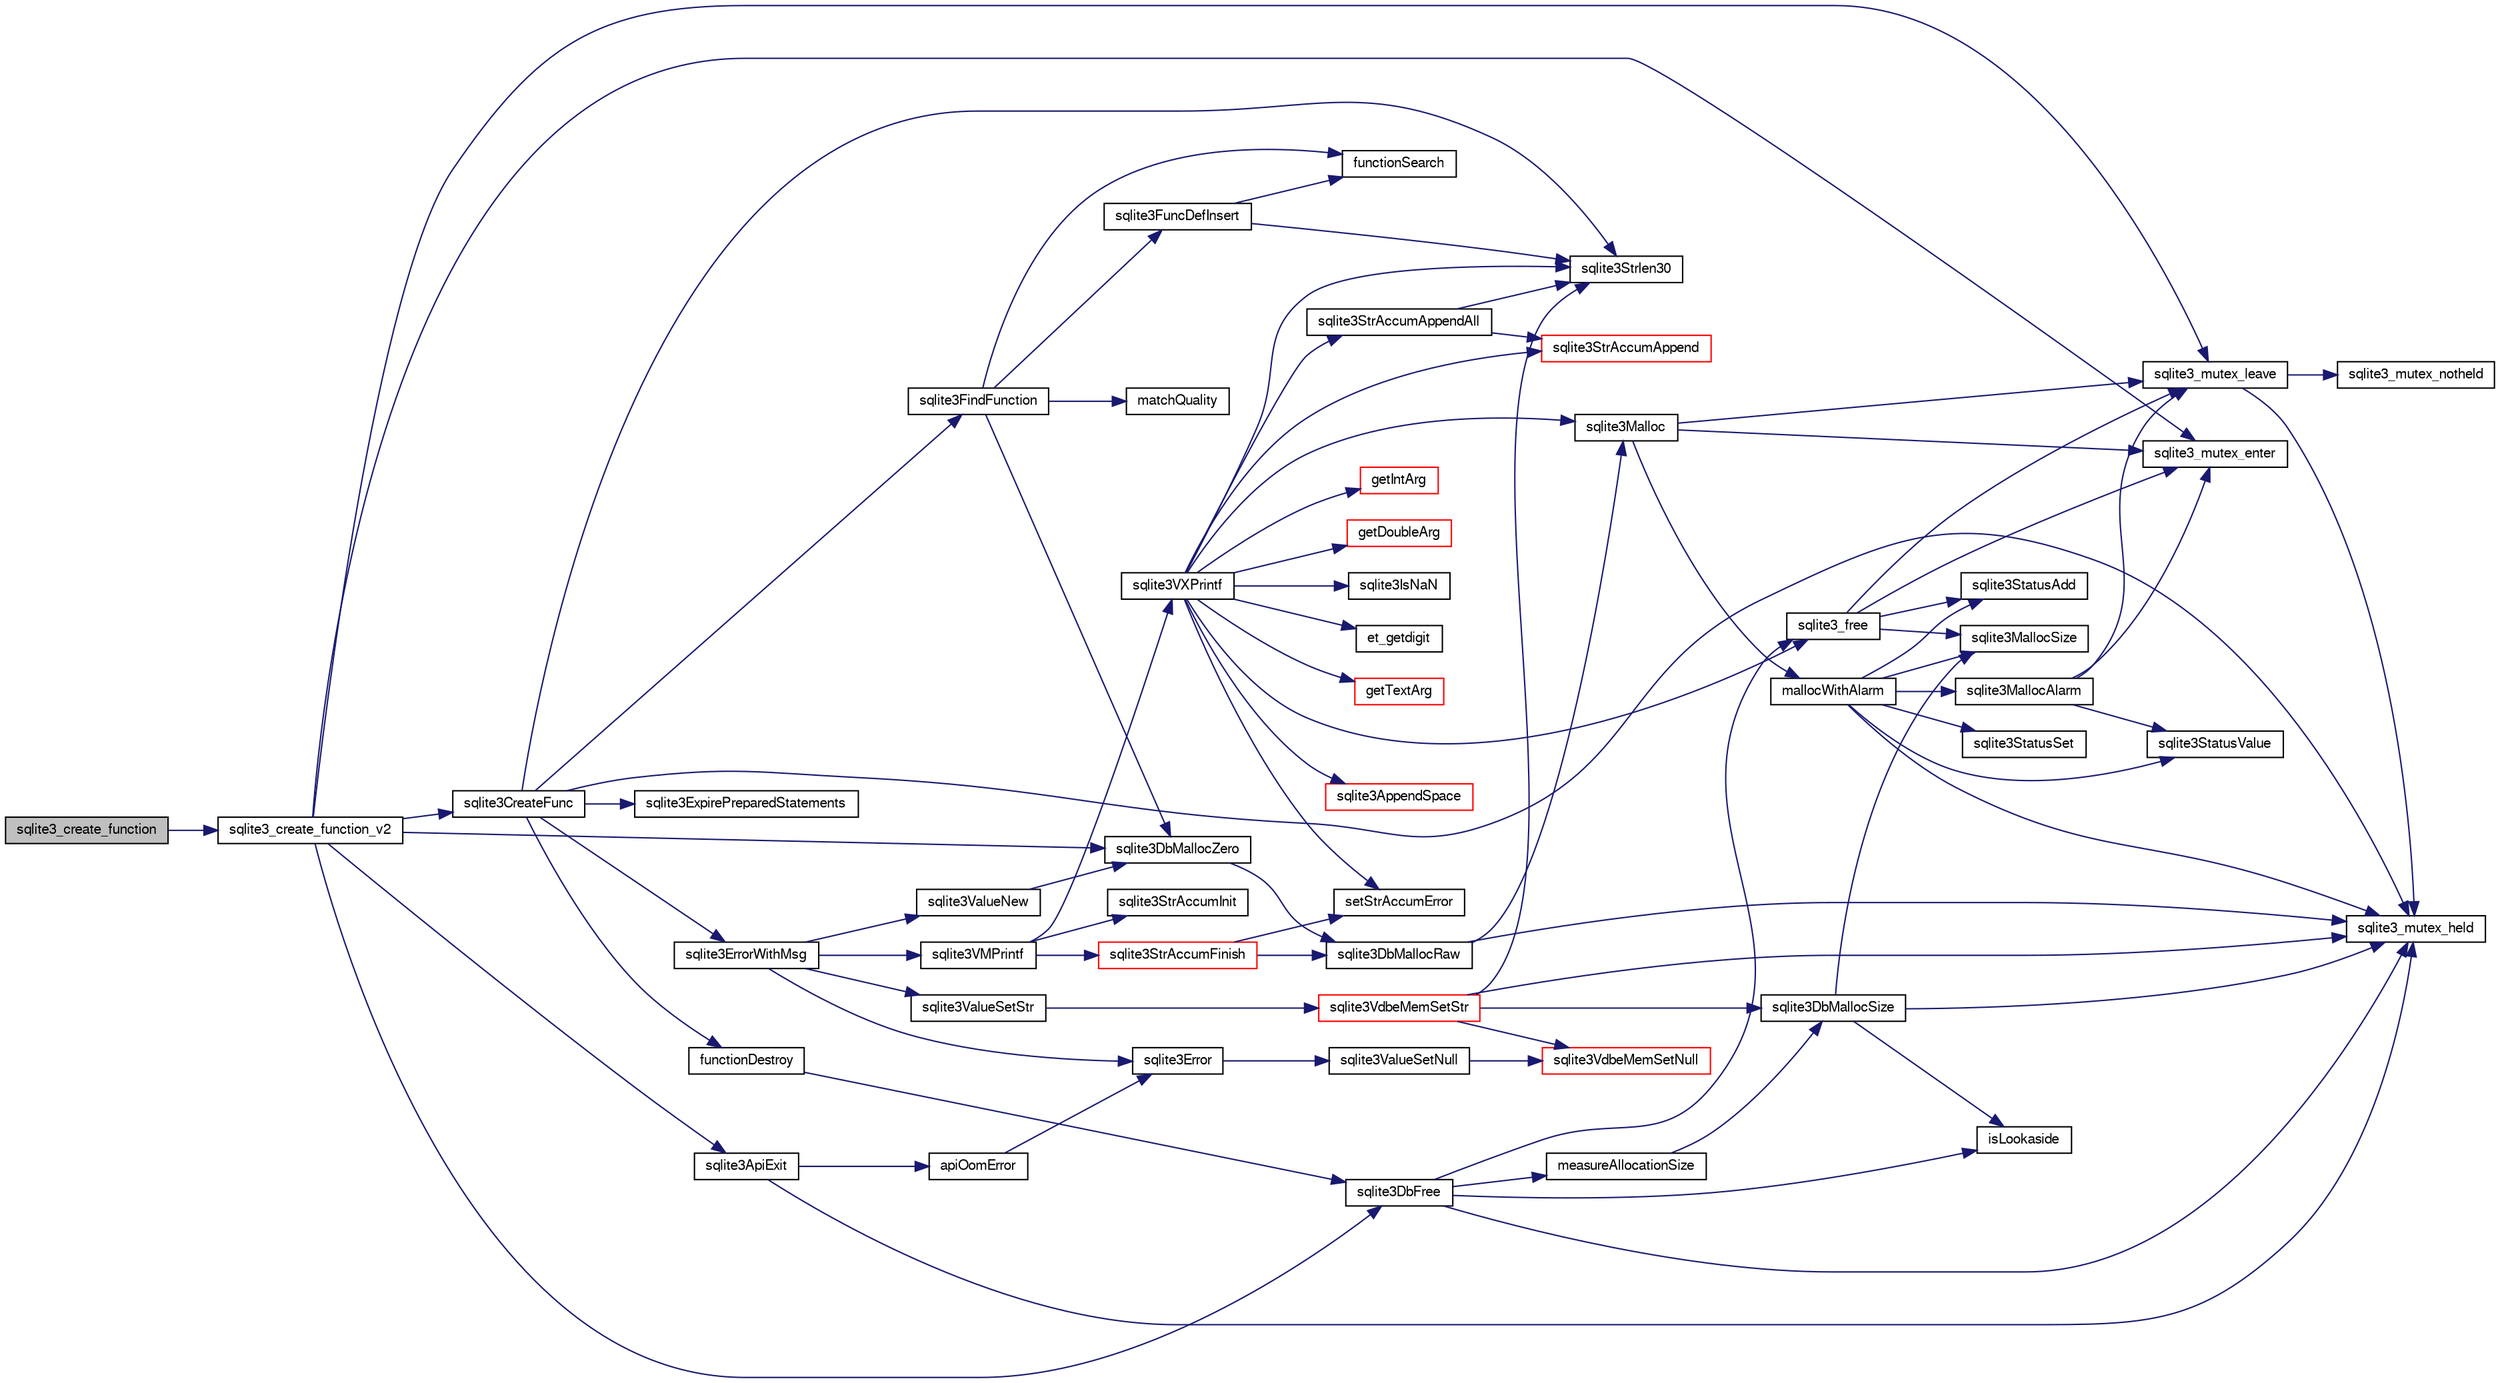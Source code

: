 digraph "sqlite3_create_function"
{
  edge [fontname="FreeSans",fontsize="10",labelfontname="FreeSans",labelfontsize="10"];
  node [fontname="FreeSans",fontsize="10",shape=record];
  rankdir="LR";
  Node326158 [label="sqlite3_create_function",height=0.2,width=0.4,color="black", fillcolor="grey75", style="filled", fontcolor="black"];
  Node326158 -> Node326159 [color="midnightblue",fontsize="10",style="solid",fontname="FreeSans"];
  Node326159 [label="sqlite3_create_function_v2",height=0.2,width=0.4,color="black", fillcolor="white", style="filled",URL="$sqlite3_8c.html#aea30a470c3e6fcd38c0399fd348ce7c2"];
  Node326159 -> Node326160 [color="midnightblue",fontsize="10",style="solid",fontname="FreeSans"];
  Node326160 [label="sqlite3_mutex_enter",height=0.2,width=0.4,color="black", fillcolor="white", style="filled",URL="$sqlite3_8c.html#a1c12cde690bd89f104de5cbad12a6bf5"];
  Node326159 -> Node326161 [color="midnightblue",fontsize="10",style="solid",fontname="FreeSans"];
  Node326161 [label="sqlite3DbMallocZero",height=0.2,width=0.4,color="black", fillcolor="white", style="filled",URL="$sqlite3_8c.html#a49cfebac9d6067a03442c92af73f33e4"];
  Node326161 -> Node326162 [color="midnightblue",fontsize="10",style="solid",fontname="FreeSans"];
  Node326162 [label="sqlite3DbMallocRaw",height=0.2,width=0.4,color="black", fillcolor="white", style="filled",URL="$sqlite3_8c.html#abbe8be0cf7175e11ddc3e2218fad924e"];
  Node326162 -> Node326163 [color="midnightblue",fontsize="10",style="solid",fontname="FreeSans"];
  Node326163 [label="sqlite3_mutex_held",height=0.2,width=0.4,color="black", fillcolor="white", style="filled",URL="$sqlite3_8c.html#acf77da68932b6bc163c5e68547ecc3e7"];
  Node326162 -> Node326164 [color="midnightblue",fontsize="10",style="solid",fontname="FreeSans"];
  Node326164 [label="sqlite3Malloc",height=0.2,width=0.4,color="black", fillcolor="white", style="filled",URL="$sqlite3_8c.html#a361a2eaa846b1885f123abe46f5d8b2b"];
  Node326164 -> Node326160 [color="midnightblue",fontsize="10",style="solid",fontname="FreeSans"];
  Node326164 -> Node326165 [color="midnightblue",fontsize="10",style="solid",fontname="FreeSans"];
  Node326165 [label="mallocWithAlarm",height=0.2,width=0.4,color="black", fillcolor="white", style="filled",URL="$sqlite3_8c.html#ab070d5cf8e48ec8a6a43cf025d48598b"];
  Node326165 -> Node326163 [color="midnightblue",fontsize="10",style="solid",fontname="FreeSans"];
  Node326165 -> Node326166 [color="midnightblue",fontsize="10",style="solid",fontname="FreeSans"];
  Node326166 [label="sqlite3StatusSet",height=0.2,width=0.4,color="black", fillcolor="white", style="filled",URL="$sqlite3_8c.html#afec7586c01fcb5ea17dc9d7725a589d9"];
  Node326165 -> Node326167 [color="midnightblue",fontsize="10",style="solid",fontname="FreeSans"];
  Node326167 [label="sqlite3StatusValue",height=0.2,width=0.4,color="black", fillcolor="white", style="filled",URL="$sqlite3_8c.html#a30b8ac296c6e200c1fa57708d52c6ef6"];
  Node326165 -> Node326168 [color="midnightblue",fontsize="10",style="solid",fontname="FreeSans"];
  Node326168 [label="sqlite3MallocAlarm",height=0.2,width=0.4,color="black", fillcolor="white", style="filled",URL="$sqlite3_8c.html#ada66988e8471d1198f3219c062377508"];
  Node326168 -> Node326167 [color="midnightblue",fontsize="10",style="solid",fontname="FreeSans"];
  Node326168 -> Node326169 [color="midnightblue",fontsize="10",style="solid",fontname="FreeSans"];
  Node326169 [label="sqlite3_mutex_leave",height=0.2,width=0.4,color="black", fillcolor="white", style="filled",URL="$sqlite3_8c.html#a5838d235601dbd3c1fa993555c6bcc93"];
  Node326169 -> Node326163 [color="midnightblue",fontsize="10",style="solid",fontname="FreeSans"];
  Node326169 -> Node326170 [color="midnightblue",fontsize="10",style="solid",fontname="FreeSans"];
  Node326170 [label="sqlite3_mutex_notheld",height=0.2,width=0.4,color="black", fillcolor="white", style="filled",URL="$sqlite3_8c.html#a83967c837c1c000d3b5adcfaa688f5dc"];
  Node326168 -> Node326160 [color="midnightblue",fontsize="10",style="solid",fontname="FreeSans"];
  Node326165 -> Node326171 [color="midnightblue",fontsize="10",style="solid",fontname="FreeSans"];
  Node326171 [label="sqlite3MallocSize",height=0.2,width=0.4,color="black", fillcolor="white", style="filled",URL="$sqlite3_8c.html#acf5d2a5f35270bafb050bd2def576955"];
  Node326165 -> Node326172 [color="midnightblue",fontsize="10",style="solid",fontname="FreeSans"];
  Node326172 [label="sqlite3StatusAdd",height=0.2,width=0.4,color="black", fillcolor="white", style="filled",URL="$sqlite3_8c.html#afa029f93586aeab4cc85360905dae9cd"];
  Node326164 -> Node326169 [color="midnightblue",fontsize="10",style="solid",fontname="FreeSans"];
  Node326159 -> Node326173 [color="midnightblue",fontsize="10",style="solid",fontname="FreeSans"];
  Node326173 [label="sqlite3CreateFunc",height=0.2,width=0.4,color="black", fillcolor="white", style="filled",URL="$sqlite3_8c.html#a686d432574e951a7205c7fe113c93fe2"];
  Node326173 -> Node326163 [color="midnightblue",fontsize="10",style="solid",fontname="FreeSans"];
  Node326173 -> Node326174 [color="midnightblue",fontsize="10",style="solid",fontname="FreeSans"];
  Node326174 [label="sqlite3Strlen30",height=0.2,width=0.4,color="black", fillcolor="white", style="filled",URL="$sqlite3_8c.html#a3dcd80ba41f1a308193dee74857b62a7"];
  Node326173 -> Node326175 [color="midnightblue",fontsize="10",style="solid",fontname="FreeSans"];
  Node326175 [label="sqlite3FindFunction",height=0.2,width=0.4,color="black", fillcolor="white", style="filled",URL="$sqlite3_8c.html#a5138472d62a50ed750b51d3b3f19d954"];
  Node326175 -> Node326176 [color="midnightblue",fontsize="10",style="solid",fontname="FreeSans"];
  Node326176 [label="functionSearch",height=0.2,width=0.4,color="black", fillcolor="white", style="filled",URL="$sqlite3_8c.html#a2adc3742ab399b9efed9f7fd8f8c7201"];
  Node326175 -> Node326177 [color="midnightblue",fontsize="10",style="solid",fontname="FreeSans"];
  Node326177 [label="matchQuality",height=0.2,width=0.4,color="black", fillcolor="white", style="filled",URL="$sqlite3_8c.html#ac523a4d3921808bf622971cf06edc319"];
  Node326175 -> Node326161 [color="midnightblue",fontsize="10",style="solid",fontname="FreeSans"];
  Node326175 -> Node326178 [color="midnightblue",fontsize="10",style="solid",fontname="FreeSans"];
  Node326178 [label="sqlite3FuncDefInsert",height=0.2,width=0.4,color="black", fillcolor="white", style="filled",URL="$sqlite3_8c.html#a4792ef11f826665b64987bd051fa5a20"];
  Node326178 -> Node326174 [color="midnightblue",fontsize="10",style="solid",fontname="FreeSans"];
  Node326178 -> Node326176 [color="midnightblue",fontsize="10",style="solid",fontname="FreeSans"];
  Node326173 -> Node326179 [color="midnightblue",fontsize="10",style="solid",fontname="FreeSans"];
  Node326179 [label="sqlite3ErrorWithMsg",height=0.2,width=0.4,color="black", fillcolor="white", style="filled",URL="$sqlite3_8c.html#a11feb4cd8e77d59df266587cfe1b2641"];
  Node326179 -> Node326180 [color="midnightblue",fontsize="10",style="solid",fontname="FreeSans"];
  Node326180 [label="sqlite3Error",height=0.2,width=0.4,color="black", fillcolor="white", style="filled",URL="$sqlite3_8c.html#a4ba5e8be78db50d5538dcaa45bcf74d3"];
  Node326180 -> Node326181 [color="midnightblue",fontsize="10",style="solid",fontname="FreeSans"];
  Node326181 [label="sqlite3ValueSetNull",height=0.2,width=0.4,color="black", fillcolor="white", style="filled",URL="$sqlite3_8c.html#ad9bc4507a7806b37946116afbe183b95"];
  Node326181 -> Node326182 [color="midnightblue",fontsize="10",style="solid",fontname="FreeSans"];
  Node326182 [label="sqlite3VdbeMemSetNull",height=0.2,width=0.4,color="red", fillcolor="white", style="filled",URL="$sqlite3_8c.html#ae01092c23aebaf8a3ebdf3954609b410"];
  Node326179 -> Node326191 [color="midnightblue",fontsize="10",style="solid",fontname="FreeSans"];
  Node326191 [label="sqlite3ValueNew",height=0.2,width=0.4,color="black", fillcolor="white", style="filled",URL="$sqlite3_8c.html#ad40a378778daff2d574bec905e35828b"];
  Node326191 -> Node326161 [color="midnightblue",fontsize="10",style="solid",fontname="FreeSans"];
  Node326179 -> Node326192 [color="midnightblue",fontsize="10",style="solid",fontname="FreeSans"];
  Node326192 [label="sqlite3VMPrintf",height=0.2,width=0.4,color="black", fillcolor="white", style="filled",URL="$sqlite3_8c.html#a05535d0982ef06fbc2ee8195ebbae689"];
  Node326192 -> Node326193 [color="midnightblue",fontsize="10",style="solid",fontname="FreeSans"];
  Node326193 [label="sqlite3StrAccumInit",height=0.2,width=0.4,color="black", fillcolor="white", style="filled",URL="$sqlite3_8c.html#aabf95e113b9d54d519cd15a56215f560"];
  Node326192 -> Node326194 [color="midnightblue",fontsize="10",style="solid",fontname="FreeSans"];
  Node326194 [label="sqlite3VXPrintf",height=0.2,width=0.4,color="black", fillcolor="white", style="filled",URL="$sqlite3_8c.html#a63c25806c9bd4a2b76f9a0eb232c6bde"];
  Node326194 -> Node326195 [color="midnightblue",fontsize="10",style="solid",fontname="FreeSans"];
  Node326195 [label="sqlite3StrAccumAppend",height=0.2,width=0.4,color="red", fillcolor="white", style="filled",URL="$sqlite3_8c.html#a56664fa33def33c5a5245b623441d5e0"];
  Node326194 -> Node326441 [color="midnightblue",fontsize="10",style="solid",fontname="FreeSans"];
  Node326441 [label="getIntArg",height=0.2,width=0.4,color="red", fillcolor="white", style="filled",URL="$sqlite3_8c.html#abff258963dbd9205fb299851a64c67be"];
  Node326194 -> Node326164 [color="midnightblue",fontsize="10",style="solid",fontname="FreeSans"];
  Node326194 -> Node326198 [color="midnightblue",fontsize="10",style="solid",fontname="FreeSans"];
  Node326198 [label="setStrAccumError",height=0.2,width=0.4,color="black", fillcolor="white", style="filled",URL="$sqlite3_8c.html#a3dc479a1fc8ba1ab8edfe51f8a0b102c"];
  Node326194 -> Node326442 [color="midnightblue",fontsize="10",style="solid",fontname="FreeSans"];
  Node326442 [label="getDoubleArg",height=0.2,width=0.4,color="red", fillcolor="white", style="filled",URL="$sqlite3_8c.html#a1cf25120072c85bd261983b24c12c3d9"];
  Node326194 -> Node326340 [color="midnightblue",fontsize="10",style="solid",fontname="FreeSans"];
  Node326340 [label="sqlite3IsNaN",height=0.2,width=0.4,color="black", fillcolor="white", style="filled",URL="$sqlite3_8c.html#aed4d78203877c3486765ccbc7feebb50"];
  Node326194 -> Node326174 [color="midnightblue",fontsize="10",style="solid",fontname="FreeSans"];
  Node326194 -> Node326443 [color="midnightblue",fontsize="10",style="solid",fontname="FreeSans"];
  Node326443 [label="et_getdigit",height=0.2,width=0.4,color="black", fillcolor="white", style="filled",URL="$sqlite3_8c.html#a40c5a308749ad07cc2397a53e081bff0"];
  Node326194 -> Node326444 [color="midnightblue",fontsize="10",style="solid",fontname="FreeSans"];
  Node326444 [label="getTextArg",height=0.2,width=0.4,color="red", fillcolor="white", style="filled",URL="$sqlite3_8c.html#afbb41850423ef20071cefaab0431e04d"];
  Node326194 -> Node326445 [color="midnightblue",fontsize="10",style="solid",fontname="FreeSans"];
  Node326445 [label="sqlite3StrAccumAppendAll",height=0.2,width=0.4,color="black", fillcolor="white", style="filled",URL="$sqlite3_8c.html#acaf8f3e4f99a3c3a4a77e9c987547289"];
  Node326445 -> Node326195 [color="midnightblue",fontsize="10",style="solid",fontname="FreeSans"];
  Node326445 -> Node326174 [color="midnightblue",fontsize="10",style="solid",fontname="FreeSans"];
  Node326194 -> Node326446 [color="midnightblue",fontsize="10",style="solid",fontname="FreeSans"];
  Node326446 [label="sqlite3AppendSpace",height=0.2,width=0.4,color="red", fillcolor="white", style="filled",URL="$sqlite3_8c.html#aefd38a5afc0020d4a93855c3ee7c63a8"];
  Node326194 -> Node326189 [color="midnightblue",fontsize="10",style="solid",fontname="FreeSans"];
  Node326189 [label="sqlite3_free",height=0.2,width=0.4,color="black", fillcolor="white", style="filled",URL="$sqlite3_8c.html#a6552349e36a8a691af5487999ab09519"];
  Node326189 -> Node326160 [color="midnightblue",fontsize="10",style="solid",fontname="FreeSans"];
  Node326189 -> Node326172 [color="midnightblue",fontsize="10",style="solid",fontname="FreeSans"];
  Node326189 -> Node326171 [color="midnightblue",fontsize="10",style="solid",fontname="FreeSans"];
  Node326189 -> Node326169 [color="midnightblue",fontsize="10",style="solid",fontname="FreeSans"];
  Node326192 -> Node326227 [color="midnightblue",fontsize="10",style="solid",fontname="FreeSans"];
  Node326227 [label="sqlite3StrAccumFinish",height=0.2,width=0.4,color="red", fillcolor="white", style="filled",URL="$sqlite3_8c.html#adb7f26b10ac1b847db6f000ef4c2e2ba"];
  Node326227 -> Node326162 [color="midnightblue",fontsize="10",style="solid",fontname="FreeSans"];
  Node326227 -> Node326198 [color="midnightblue",fontsize="10",style="solid",fontname="FreeSans"];
  Node326179 -> Node326447 [color="midnightblue",fontsize="10",style="solid",fontname="FreeSans"];
  Node326447 [label="sqlite3ValueSetStr",height=0.2,width=0.4,color="black", fillcolor="white", style="filled",URL="$sqlite3_8c.html#a1fd40749f47941ee97ff6d798e2bc67e"];
  Node326447 -> Node326289 [color="midnightblue",fontsize="10",style="solid",fontname="FreeSans"];
  Node326289 [label="sqlite3VdbeMemSetStr",height=0.2,width=0.4,color="red", fillcolor="white", style="filled",URL="$sqlite3_8c.html#a9697bec7c3b512483638ea3646191d7d"];
  Node326289 -> Node326163 [color="midnightblue",fontsize="10",style="solid",fontname="FreeSans"];
  Node326289 -> Node326182 [color="midnightblue",fontsize="10",style="solid",fontname="FreeSans"];
  Node326289 -> Node326174 [color="midnightblue",fontsize="10",style="solid",fontname="FreeSans"];
  Node326289 -> Node326187 [color="midnightblue",fontsize="10",style="solid",fontname="FreeSans"];
  Node326187 [label="sqlite3DbMallocSize",height=0.2,width=0.4,color="black", fillcolor="white", style="filled",URL="$sqlite3_8c.html#aa397e5a8a03495203a0767abf0a71f86"];
  Node326187 -> Node326171 [color="midnightblue",fontsize="10",style="solid",fontname="FreeSans"];
  Node326187 -> Node326163 [color="midnightblue",fontsize="10",style="solid",fontname="FreeSans"];
  Node326187 -> Node326188 [color="midnightblue",fontsize="10",style="solid",fontname="FreeSans"];
  Node326188 [label="isLookaside",height=0.2,width=0.4,color="black", fillcolor="white", style="filled",URL="$sqlite3_8c.html#a770fa05ff9717b75e16f4d968a77b897"];
  Node326173 -> Node326448 [color="midnightblue",fontsize="10",style="solid",fontname="FreeSans"];
  Node326448 [label="sqlite3ExpirePreparedStatements",height=0.2,width=0.4,color="black", fillcolor="white", style="filled",URL="$sqlite3_8c.html#af8baf566e769881b3d0bbdb0d2b4cdfe"];
  Node326173 -> Node326449 [color="midnightblue",fontsize="10",style="solid",fontname="FreeSans"];
  Node326449 [label="functionDestroy",height=0.2,width=0.4,color="black", fillcolor="white", style="filled",URL="$sqlite3_8c.html#ad8907c124b2b0a3557b9f006fb98308c"];
  Node326449 -> Node326185 [color="midnightblue",fontsize="10",style="solid",fontname="FreeSans"];
  Node326185 [label="sqlite3DbFree",height=0.2,width=0.4,color="black", fillcolor="white", style="filled",URL="$sqlite3_8c.html#ac70ab821a6607b4a1b909582dc37a069"];
  Node326185 -> Node326163 [color="midnightblue",fontsize="10",style="solid",fontname="FreeSans"];
  Node326185 -> Node326186 [color="midnightblue",fontsize="10",style="solid",fontname="FreeSans"];
  Node326186 [label="measureAllocationSize",height=0.2,width=0.4,color="black", fillcolor="white", style="filled",URL="$sqlite3_8c.html#a45731e644a22fdb756e2b6337224217a"];
  Node326186 -> Node326187 [color="midnightblue",fontsize="10",style="solid",fontname="FreeSans"];
  Node326185 -> Node326188 [color="midnightblue",fontsize="10",style="solid",fontname="FreeSans"];
  Node326185 -> Node326189 [color="midnightblue",fontsize="10",style="solid",fontname="FreeSans"];
  Node326159 -> Node326185 [color="midnightblue",fontsize="10",style="solid",fontname="FreeSans"];
  Node326159 -> Node326384 [color="midnightblue",fontsize="10",style="solid",fontname="FreeSans"];
  Node326384 [label="sqlite3ApiExit",height=0.2,width=0.4,color="black", fillcolor="white", style="filled",URL="$sqlite3_8c.html#ae5a967ec6172298db98b6090bbd1dd9b"];
  Node326384 -> Node326163 [color="midnightblue",fontsize="10",style="solid",fontname="FreeSans"];
  Node326384 -> Node326385 [color="midnightblue",fontsize="10",style="solid",fontname="FreeSans"];
  Node326385 [label="apiOomError",height=0.2,width=0.4,color="black", fillcolor="white", style="filled",URL="$sqlite3_8c.html#a55c294da0c468873c7f7ea59378b8b9c"];
  Node326385 -> Node326180 [color="midnightblue",fontsize="10",style="solid",fontname="FreeSans"];
  Node326159 -> Node326169 [color="midnightblue",fontsize="10",style="solid",fontname="FreeSans"];
}
